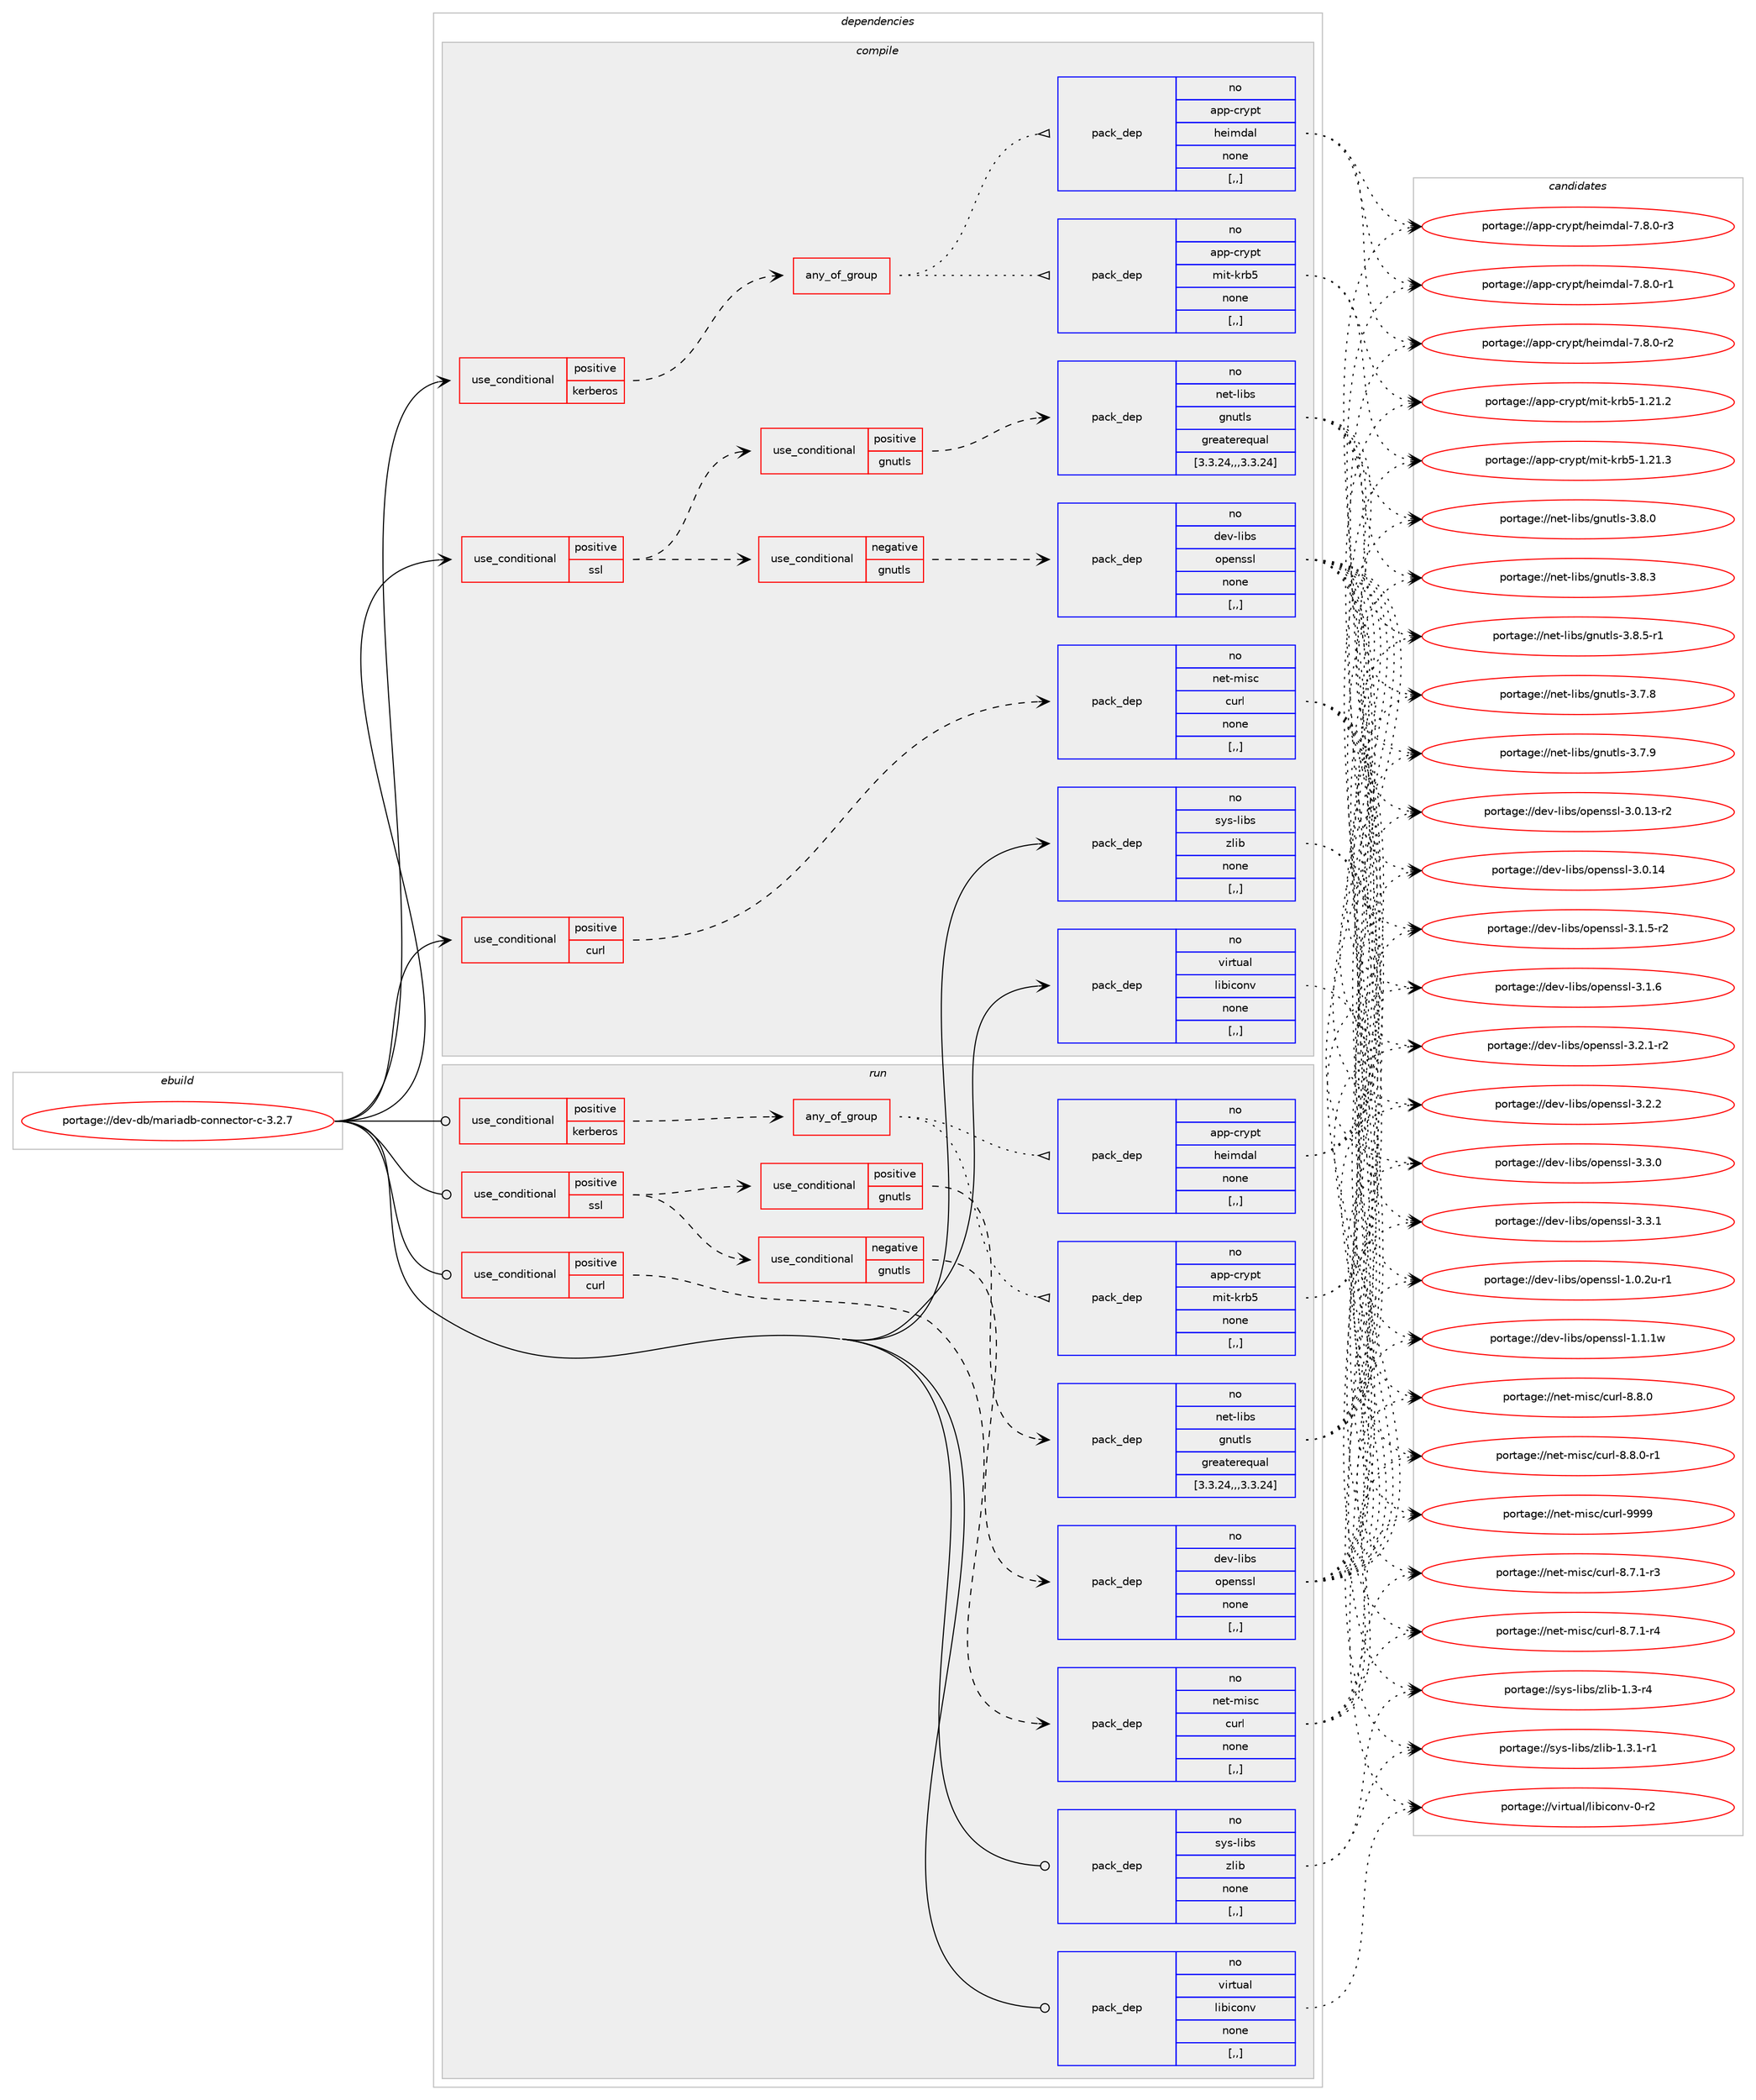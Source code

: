 digraph prolog {

# *************
# Graph options
# *************

newrank=true;
concentrate=true;
compound=true;
graph [rankdir=LR,fontname=Helvetica,fontsize=10,ranksep=1.5];#, ranksep=2.5, nodesep=0.2];
edge  [arrowhead=vee];
node  [fontname=Helvetica,fontsize=10];

# **********
# The ebuild
# **********

subgraph cluster_leftcol {
color=gray;
rank=same;
label=<<i>ebuild</i>>;
id [label="portage://dev-db/mariadb-connector-c-3.2.7", color=red, width=4, href="../dev-db/mariadb-connector-c-3.2.7.svg"];
}

# ****************
# The dependencies
# ****************

subgraph cluster_midcol {
color=gray;
label=<<i>dependencies</i>>;
subgraph cluster_compile {
fillcolor="#eeeeee";
style=filled;
label=<<i>compile</i>>;
subgraph cond17213 {
dependency65888 [label=<<TABLE BORDER="0" CELLBORDER="1" CELLSPACING="0" CELLPADDING="4"><TR><TD ROWSPAN="3" CELLPADDING="10">use_conditional</TD></TR><TR><TD>positive</TD></TR><TR><TD>curl</TD></TR></TABLE>>, shape=none, color=red];
subgraph pack47780 {
dependency65889 [label=<<TABLE BORDER="0" CELLBORDER="1" CELLSPACING="0" CELLPADDING="4" WIDTH="220"><TR><TD ROWSPAN="6" CELLPADDING="30">pack_dep</TD></TR><TR><TD WIDTH="110">no</TD></TR><TR><TD>net-misc</TD></TR><TR><TD>curl</TD></TR><TR><TD>none</TD></TR><TR><TD>[,,]</TD></TR></TABLE>>, shape=none, color=blue];
}
dependency65888:e -> dependency65889:w [weight=20,style="dashed",arrowhead="vee"];
}
id:e -> dependency65888:w [weight=20,style="solid",arrowhead="vee"];
subgraph cond17214 {
dependency65890 [label=<<TABLE BORDER="0" CELLBORDER="1" CELLSPACING="0" CELLPADDING="4"><TR><TD ROWSPAN="3" CELLPADDING="10">use_conditional</TD></TR><TR><TD>positive</TD></TR><TR><TD>kerberos</TD></TR></TABLE>>, shape=none, color=red];
subgraph any840 {
dependency65891 [label=<<TABLE BORDER="0" CELLBORDER="1" CELLSPACING="0" CELLPADDING="4"><TR><TD CELLPADDING="10">any_of_group</TD></TR></TABLE>>, shape=none, color=red];subgraph pack47781 {
dependency65892 [label=<<TABLE BORDER="0" CELLBORDER="1" CELLSPACING="0" CELLPADDING="4" WIDTH="220"><TR><TD ROWSPAN="6" CELLPADDING="30">pack_dep</TD></TR><TR><TD WIDTH="110">no</TD></TR><TR><TD>app-crypt</TD></TR><TR><TD>mit-krb5</TD></TR><TR><TD>none</TD></TR><TR><TD>[,,]</TD></TR></TABLE>>, shape=none, color=blue];
}
dependency65891:e -> dependency65892:w [weight=20,style="dotted",arrowhead="oinv"];
subgraph pack47782 {
dependency65893 [label=<<TABLE BORDER="0" CELLBORDER="1" CELLSPACING="0" CELLPADDING="4" WIDTH="220"><TR><TD ROWSPAN="6" CELLPADDING="30">pack_dep</TD></TR><TR><TD WIDTH="110">no</TD></TR><TR><TD>app-crypt</TD></TR><TR><TD>heimdal</TD></TR><TR><TD>none</TD></TR><TR><TD>[,,]</TD></TR></TABLE>>, shape=none, color=blue];
}
dependency65891:e -> dependency65893:w [weight=20,style="dotted",arrowhead="oinv"];
}
dependency65890:e -> dependency65891:w [weight=20,style="dashed",arrowhead="vee"];
}
id:e -> dependency65890:w [weight=20,style="solid",arrowhead="vee"];
subgraph cond17215 {
dependency65894 [label=<<TABLE BORDER="0" CELLBORDER="1" CELLSPACING="0" CELLPADDING="4"><TR><TD ROWSPAN="3" CELLPADDING="10">use_conditional</TD></TR><TR><TD>positive</TD></TR><TR><TD>ssl</TD></TR></TABLE>>, shape=none, color=red];
subgraph cond17216 {
dependency65895 [label=<<TABLE BORDER="0" CELLBORDER="1" CELLSPACING="0" CELLPADDING="4"><TR><TD ROWSPAN="3" CELLPADDING="10">use_conditional</TD></TR><TR><TD>positive</TD></TR><TR><TD>gnutls</TD></TR></TABLE>>, shape=none, color=red];
subgraph pack47783 {
dependency65896 [label=<<TABLE BORDER="0" CELLBORDER="1" CELLSPACING="0" CELLPADDING="4" WIDTH="220"><TR><TD ROWSPAN="6" CELLPADDING="30">pack_dep</TD></TR><TR><TD WIDTH="110">no</TD></TR><TR><TD>net-libs</TD></TR><TR><TD>gnutls</TD></TR><TR><TD>greaterequal</TD></TR><TR><TD>[3.3.24,,,3.3.24]</TD></TR></TABLE>>, shape=none, color=blue];
}
dependency65895:e -> dependency65896:w [weight=20,style="dashed",arrowhead="vee"];
}
dependency65894:e -> dependency65895:w [weight=20,style="dashed",arrowhead="vee"];
subgraph cond17217 {
dependency65897 [label=<<TABLE BORDER="0" CELLBORDER="1" CELLSPACING="0" CELLPADDING="4"><TR><TD ROWSPAN="3" CELLPADDING="10">use_conditional</TD></TR><TR><TD>negative</TD></TR><TR><TD>gnutls</TD></TR></TABLE>>, shape=none, color=red];
subgraph pack47784 {
dependency65898 [label=<<TABLE BORDER="0" CELLBORDER="1" CELLSPACING="0" CELLPADDING="4" WIDTH="220"><TR><TD ROWSPAN="6" CELLPADDING="30">pack_dep</TD></TR><TR><TD WIDTH="110">no</TD></TR><TR><TD>dev-libs</TD></TR><TR><TD>openssl</TD></TR><TR><TD>none</TD></TR><TR><TD>[,,]</TD></TR></TABLE>>, shape=none, color=blue];
}
dependency65897:e -> dependency65898:w [weight=20,style="dashed",arrowhead="vee"];
}
dependency65894:e -> dependency65897:w [weight=20,style="dashed",arrowhead="vee"];
}
id:e -> dependency65894:w [weight=20,style="solid",arrowhead="vee"];
subgraph pack47785 {
dependency65899 [label=<<TABLE BORDER="0" CELLBORDER="1" CELLSPACING="0" CELLPADDING="4" WIDTH="220"><TR><TD ROWSPAN="6" CELLPADDING="30">pack_dep</TD></TR><TR><TD WIDTH="110">no</TD></TR><TR><TD>sys-libs</TD></TR><TR><TD>zlib</TD></TR><TR><TD>none</TD></TR><TR><TD>[,,]</TD></TR></TABLE>>, shape=none, color=blue];
}
id:e -> dependency65899:w [weight=20,style="solid",arrowhead="vee"];
subgraph pack47786 {
dependency65900 [label=<<TABLE BORDER="0" CELLBORDER="1" CELLSPACING="0" CELLPADDING="4" WIDTH="220"><TR><TD ROWSPAN="6" CELLPADDING="30">pack_dep</TD></TR><TR><TD WIDTH="110">no</TD></TR><TR><TD>virtual</TD></TR><TR><TD>libiconv</TD></TR><TR><TD>none</TD></TR><TR><TD>[,,]</TD></TR></TABLE>>, shape=none, color=blue];
}
id:e -> dependency65900:w [weight=20,style="solid",arrowhead="vee"];
}
subgraph cluster_compileandrun {
fillcolor="#eeeeee";
style=filled;
label=<<i>compile and run</i>>;
}
subgraph cluster_run {
fillcolor="#eeeeee";
style=filled;
label=<<i>run</i>>;
subgraph cond17218 {
dependency65901 [label=<<TABLE BORDER="0" CELLBORDER="1" CELLSPACING="0" CELLPADDING="4"><TR><TD ROWSPAN="3" CELLPADDING="10">use_conditional</TD></TR><TR><TD>positive</TD></TR><TR><TD>curl</TD></TR></TABLE>>, shape=none, color=red];
subgraph pack47787 {
dependency65902 [label=<<TABLE BORDER="0" CELLBORDER="1" CELLSPACING="0" CELLPADDING="4" WIDTH="220"><TR><TD ROWSPAN="6" CELLPADDING="30">pack_dep</TD></TR><TR><TD WIDTH="110">no</TD></TR><TR><TD>net-misc</TD></TR><TR><TD>curl</TD></TR><TR><TD>none</TD></TR><TR><TD>[,,]</TD></TR></TABLE>>, shape=none, color=blue];
}
dependency65901:e -> dependency65902:w [weight=20,style="dashed",arrowhead="vee"];
}
id:e -> dependency65901:w [weight=20,style="solid",arrowhead="odot"];
subgraph cond17219 {
dependency65903 [label=<<TABLE BORDER="0" CELLBORDER="1" CELLSPACING="0" CELLPADDING="4"><TR><TD ROWSPAN="3" CELLPADDING="10">use_conditional</TD></TR><TR><TD>positive</TD></TR><TR><TD>kerberos</TD></TR></TABLE>>, shape=none, color=red];
subgraph any841 {
dependency65904 [label=<<TABLE BORDER="0" CELLBORDER="1" CELLSPACING="0" CELLPADDING="4"><TR><TD CELLPADDING="10">any_of_group</TD></TR></TABLE>>, shape=none, color=red];subgraph pack47788 {
dependency65905 [label=<<TABLE BORDER="0" CELLBORDER="1" CELLSPACING="0" CELLPADDING="4" WIDTH="220"><TR><TD ROWSPAN="6" CELLPADDING="30">pack_dep</TD></TR><TR><TD WIDTH="110">no</TD></TR><TR><TD>app-crypt</TD></TR><TR><TD>mit-krb5</TD></TR><TR><TD>none</TD></TR><TR><TD>[,,]</TD></TR></TABLE>>, shape=none, color=blue];
}
dependency65904:e -> dependency65905:w [weight=20,style="dotted",arrowhead="oinv"];
subgraph pack47789 {
dependency65906 [label=<<TABLE BORDER="0" CELLBORDER="1" CELLSPACING="0" CELLPADDING="4" WIDTH="220"><TR><TD ROWSPAN="6" CELLPADDING="30">pack_dep</TD></TR><TR><TD WIDTH="110">no</TD></TR><TR><TD>app-crypt</TD></TR><TR><TD>heimdal</TD></TR><TR><TD>none</TD></TR><TR><TD>[,,]</TD></TR></TABLE>>, shape=none, color=blue];
}
dependency65904:e -> dependency65906:w [weight=20,style="dotted",arrowhead="oinv"];
}
dependency65903:e -> dependency65904:w [weight=20,style="dashed",arrowhead="vee"];
}
id:e -> dependency65903:w [weight=20,style="solid",arrowhead="odot"];
subgraph cond17220 {
dependency65907 [label=<<TABLE BORDER="0" CELLBORDER="1" CELLSPACING="0" CELLPADDING="4"><TR><TD ROWSPAN="3" CELLPADDING="10">use_conditional</TD></TR><TR><TD>positive</TD></TR><TR><TD>ssl</TD></TR></TABLE>>, shape=none, color=red];
subgraph cond17221 {
dependency65908 [label=<<TABLE BORDER="0" CELLBORDER="1" CELLSPACING="0" CELLPADDING="4"><TR><TD ROWSPAN="3" CELLPADDING="10">use_conditional</TD></TR><TR><TD>positive</TD></TR><TR><TD>gnutls</TD></TR></TABLE>>, shape=none, color=red];
subgraph pack47790 {
dependency65909 [label=<<TABLE BORDER="0" CELLBORDER="1" CELLSPACING="0" CELLPADDING="4" WIDTH="220"><TR><TD ROWSPAN="6" CELLPADDING="30">pack_dep</TD></TR><TR><TD WIDTH="110">no</TD></TR><TR><TD>net-libs</TD></TR><TR><TD>gnutls</TD></TR><TR><TD>greaterequal</TD></TR><TR><TD>[3.3.24,,,3.3.24]</TD></TR></TABLE>>, shape=none, color=blue];
}
dependency65908:e -> dependency65909:w [weight=20,style="dashed",arrowhead="vee"];
}
dependency65907:e -> dependency65908:w [weight=20,style="dashed",arrowhead="vee"];
subgraph cond17222 {
dependency65910 [label=<<TABLE BORDER="0" CELLBORDER="1" CELLSPACING="0" CELLPADDING="4"><TR><TD ROWSPAN="3" CELLPADDING="10">use_conditional</TD></TR><TR><TD>negative</TD></TR><TR><TD>gnutls</TD></TR></TABLE>>, shape=none, color=red];
subgraph pack47791 {
dependency65911 [label=<<TABLE BORDER="0" CELLBORDER="1" CELLSPACING="0" CELLPADDING="4" WIDTH="220"><TR><TD ROWSPAN="6" CELLPADDING="30">pack_dep</TD></TR><TR><TD WIDTH="110">no</TD></TR><TR><TD>dev-libs</TD></TR><TR><TD>openssl</TD></TR><TR><TD>none</TD></TR><TR><TD>[,,]</TD></TR></TABLE>>, shape=none, color=blue];
}
dependency65910:e -> dependency65911:w [weight=20,style="dashed",arrowhead="vee"];
}
dependency65907:e -> dependency65910:w [weight=20,style="dashed",arrowhead="vee"];
}
id:e -> dependency65907:w [weight=20,style="solid",arrowhead="odot"];
subgraph pack47792 {
dependency65912 [label=<<TABLE BORDER="0" CELLBORDER="1" CELLSPACING="0" CELLPADDING="4" WIDTH="220"><TR><TD ROWSPAN="6" CELLPADDING="30">pack_dep</TD></TR><TR><TD WIDTH="110">no</TD></TR><TR><TD>sys-libs</TD></TR><TR><TD>zlib</TD></TR><TR><TD>none</TD></TR><TR><TD>[,,]</TD></TR></TABLE>>, shape=none, color=blue];
}
id:e -> dependency65912:w [weight=20,style="solid",arrowhead="odot"];
subgraph pack47793 {
dependency65913 [label=<<TABLE BORDER="0" CELLBORDER="1" CELLSPACING="0" CELLPADDING="4" WIDTH="220"><TR><TD ROWSPAN="6" CELLPADDING="30">pack_dep</TD></TR><TR><TD WIDTH="110">no</TD></TR><TR><TD>virtual</TD></TR><TR><TD>libiconv</TD></TR><TR><TD>none</TD></TR><TR><TD>[,,]</TD></TR></TABLE>>, shape=none, color=blue];
}
id:e -> dependency65913:w [weight=20,style="solid",arrowhead="odot"];
}
}

# **************
# The candidates
# **************

subgraph cluster_choices {
rank=same;
color=gray;
label=<<i>candidates</i>>;

subgraph choice47780 {
color=black;
nodesep=1;
choice110101116451091051159947991171141084556465546494511451 [label="portage://net-misc/curl-8.7.1-r3", color=red, width=4,href="../net-misc/curl-8.7.1-r3.svg"];
choice110101116451091051159947991171141084556465546494511452 [label="portage://net-misc/curl-8.7.1-r4", color=red, width=4,href="../net-misc/curl-8.7.1-r4.svg"];
choice11010111645109105115994799117114108455646564648 [label="portage://net-misc/curl-8.8.0", color=red, width=4,href="../net-misc/curl-8.8.0.svg"];
choice110101116451091051159947991171141084556465646484511449 [label="portage://net-misc/curl-8.8.0-r1", color=red, width=4,href="../net-misc/curl-8.8.0-r1.svg"];
choice110101116451091051159947991171141084557575757 [label="portage://net-misc/curl-9999", color=red, width=4,href="../net-misc/curl-9999.svg"];
dependency65889:e -> choice110101116451091051159947991171141084556465546494511451:w [style=dotted,weight="100"];
dependency65889:e -> choice110101116451091051159947991171141084556465546494511452:w [style=dotted,weight="100"];
dependency65889:e -> choice11010111645109105115994799117114108455646564648:w [style=dotted,weight="100"];
dependency65889:e -> choice110101116451091051159947991171141084556465646484511449:w [style=dotted,weight="100"];
dependency65889:e -> choice110101116451091051159947991171141084557575757:w [style=dotted,weight="100"];
}
subgraph choice47781 {
color=black;
nodesep=1;
choice9711211245991141211121164710910511645107114985345494650494650 [label="portage://app-crypt/mit-krb5-1.21.2", color=red, width=4,href="../app-crypt/mit-krb5-1.21.2.svg"];
choice9711211245991141211121164710910511645107114985345494650494651 [label="portage://app-crypt/mit-krb5-1.21.3", color=red, width=4,href="../app-crypt/mit-krb5-1.21.3.svg"];
dependency65892:e -> choice9711211245991141211121164710910511645107114985345494650494650:w [style=dotted,weight="100"];
dependency65892:e -> choice9711211245991141211121164710910511645107114985345494650494651:w [style=dotted,weight="100"];
}
subgraph choice47782 {
color=black;
nodesep=1;
choice97112112459911412111211647104101105109100971084555465646484511449 [label="portage://app-crypt/heimdal-7.8.0-r1", color=red, width=4,href="../app-crypt/heimdal-7.8.0-r1.svg"];
choice97112112459911412111211647104101105109100971084555465646484511450 [label="portage://app-crypt/heimdal-7.8.0-r2", color=red, width=4,href="../app-crypt/heimdal-7.8.0-r2.svg"];
choice97112112459911412111211647104101105109100971084555465646484511451 [label="portage://app-crypt/heimdal-7.8.0-r3", color=red, width=4,href="../app-crypt/heimdal-7.8.0-r3.svg"];
dependency65893:e -> choice97112112459911412111211647104101105109100971084555465646484511449:w [style=dotted,weight="100"];
dependency65893:e -> choice97112112459911412111211647104101105109100971084555465646484511450:w [style=dotted,weight="100"];
dependency65893:e -> choice97112112459911412111211647104101105109100971084555465646484511451:w [style=dotted,weight="100"];
}
subgraph choice47783 {
color=black;
nodesep=1;
choice110101116451081059811547103110117116108115455146554656 [label="portage://net-libs/gnutls-3.7.8", color=red, width=4,href="../net-libs/gnutls-3.7.8.svg"];
choice110101116451081059811547103110117116108115455146554657 [label="portage://net-libs/gnutls-3.7.9", color=red, width=4,href="../net-libs/gnutls-3.7.9.svg"];
choice110101116451081059811547103110117116108115455146564648 [label="portage://net-libs/gnutls-3.8.0", color=red, width=4,href="../net-libs/gnutls-3.8.0.svg"];
choice110101116451081059811547103110117116108115455146564651 [label="portage://net-libs/gnutls-3.8.3", color=red, width=4,href="../net-libs/gnutls-3.8.3.svg"];
choice1101011164510810598115471031101171161081154551465646534511449 [label="portage://net-libs/gnutls-3.8.5-r1", color=red, width=4,href="../net-libs/gnutls-3.8.5-r1.svg"];
dependency65896:e -> choice110101116451081059811547103110117116108115455146554656:w [style=dotted,weight="100"];
dependency65896:e -> choice110101116451081059811547103110117116108115455146554657:w [style=dotted,weight="100"];
dependency65896:e -> choice110101116451081059811547103110117116108115455146564648:w [style=dotted,weight="100"];
dependency65896:e -> choice110101116451081059811547103110117116108115455146564651:w [style=dotted,weight="100"];
dependency65896:e -> choice1101011164510810598115471031101171161081154551465646534511449:w [style=dotted,weight="100"];
}
subgraph choice47784 {
color=black;
nodesep=1;
choice1001011184510810598115471111121011101151151084549464846501174511449 [label="portage://dev-libs/openssl-1.0.2u-r1", color=red, width=4,href="../dev-libs/openssl-1.0.2u-r1.svg"];
choice100101118451081059811547111112101110115115108454946494649119 [label="portage://dev-libs/openssl-1.1.1w", color=red, width=4,href="../dev-libs/openssl-1.1.1w.svg"];
choice100101118451081059811547111112101110115115108455146484649514511450 [label="portage://dev-libs/openssl-3.0.13-r2", color=red, width=4,href="../dev-libs/openssl-3.0.13-r2.svg"];
choice10010111845108105981154711111210111011511510845514648464952 [label="portage://dev-libs/openssl-3.0.14", color=red, width=4,href="../dev-libs/openssl-3.0.14.svg"];
choice1001011184510810598115471111121011101151151084551464946534511450 [label="portage://dev-libs/openssl-3.1.5-r2", color=red, width=4,href="../dev-libs/openssl-3.1.5-r2.svg"];
choice100101118451081059811547111112101110115115108455146494654 [label="portage://dev-libs/openssl-3.1.6", color=red, width=4,href="../dev-libs/openssl-3.1.6.svg"];
choice1001011184510810598115471111121011101151151084551465046494511450 [label="portage://dev-libs/openssl-3.2.1-r2", color=red, width=4,href="../dev-libs/openssl-3.2.1-r2.svg"];
choice100101118451081059811547111112101110115115108455146504650 [label="portage://dev-libs/openssl-3.2.2", color=red, width=4,href="../dev-libs/openssl-3.2.2.svg"];
choice100101118451081059811547111112101110115115108455146514648 [label="portage://dev-libs/openssl-3.3.0", color=red, width=4,href="../dev-libs/openssl-3.3.0.svg"];
choice100101118451081059811547111112101110115115108455146514649 [label="portage://dev-libs/openssl-3.3.1", color=red, width=4,href="../dev-libs/openssl-3.3.1.svg"];
dependency65898:e -> choice1001011184510810598115471111121011101151151084549464846501174511449:w [style=dotted,weight="100"];
dependency65898:e -> choice100101118451081059811547111112101110115115108454946494649119:w [style=dotted,weight="100"];
dependency65898:e -> choice100101118451081059811547111112101110115115108455146484649514511450:w [style=dotted,weight="100"];
dependency65898:e -> choice10010111845108105981154711111210111011511510845514648464952:w [style=dotted,weight="100"];
dependency65898:e -> choice1001011184510810598115471111121011101151151084551464946534511450:w [style=dotted,weight="100"];
dependency65898:e -> choice100101118451081059811547111112101110115115108455146494654:w [style=dotted,weight="100"];
dependency65898:e -> choice1001011184510810598115471111121011101151151084551465046494511450:w [style=dotted,weight="100"];
dependency65898:e -> choice100101118451081059811547111112101110115115108455146504650:w [style=dotted,weight="100"];
dependency65898:e -> choice100101118451081059811547111112101110115115108455146514648:w [style=dotted,weight="100"];
dependency65898:e -> choice100101118451081059811547111112101110115115108455146514649:w [style=dotted,weight="100"];
}
subgraph choice47785 {
color=black;
nodesep=1;
choice11512111545108105981154712210810598454946514511452 [label="portage://sys-libs/zlib-1.3-r4", color=red, width=4,href="../sys-libs/zlib-1.3-r4.svg"];
choice115121115451081059811547122108105984549465146494511449 [label="portage://sys-libs/zlib-1.3.1-r1", color=red, width=4,href="../sys-libs/zlib-1.3.1-r1.svg"];
dependency65899:e -> choice11512111545108105981154712210810598454946514511452:w [style=dotted,weight="100"];
dependency65899:e -> choice115121115451081059811547122108105984549465146494511449:w [style=dotted,weight="100"];
}
subgraph choice47786 {
color=black;
nodesep=1;
choice1181051141161179710847108105981059911111011845484511450 [label="portage://virtual/libiconv-0-r2", color=red, width=4,href="../virtual/libiconv-0-r2.svg"];
dependency65900:e -> choice1181051141161179710847108105981059911111011845484511450:w [style=dotted,weight="100"];
}
subgraph choice47787 {
color=black;
nodesep=1;
choice110101116451091051159947991171141084556465546494511451 [label="portage://net-misc/curl-8.7.1-r3", color=red, width=4,href="../net-misc/curl-8.7.1-r3.svg"];
choice110101116451091051159947991171141084556465546494511452 [label="portage://net-misc/curl-8.7.1-r4", color=red, width=4,href="../net-misc/curl-8.7.1-r4.svg"];
choice11010111645109105115994799117114108455646564648 [label="portage://net-misc/curl-8.8.0", color=red, width=4,href="../net-misc/curl-8.8.0.svg"];
choice110101116451091051159947991171141084556465646484511449 [label="portage://net-misc/curl-8.8.0-r1", color=red, width=4,href="../net-misc/curl-8.8.0-r1.svg"];
choice110101116451091051159947991171141084557575757 [label="portage://net-misc/curl-9999", color=red, width=4,href="../net-misc/curl-9999.svg"];
dependency65902:e -> choice110101116451091051159947991171141084556465546494511451:w [style=dotted,weight="100"];
dependency65902:e -> choice110101116451091051159947991171141084556465546494511452:w [style=dotted,weight="100"];
dependency65902:e -> choice11010111645109105115994799117114108455646564648:w [style=dotted,weight="100"];
dependency65902:e -> choice110101116451091051159947991171141084556465646484511449:w [style=dotted,weight="100"];
dependency65902:e -> choice110101116451091051159947991171141084557575757:w [style=dotted,weight="100"];
}
subgraph choice47788 {
color=black;
nodesep=1;
choice9711211245991141211121164710910511645107114985345494650494650 [label="portage://app-crypt/mit-krb5-1.21.2", color=red, width=4,href="../app-crypt/mit-krb5-1.21.2.svg"];
choice9711211245991141211121164710910511645107114985345494650494651 [label="portage://app-crypt/mit-krb5-1.21.3", color=red, width=4,href="../app-crypt/mit-krb5-1.21.3.svg"];
dependency65905:e -> choice9711211245991141211121164710910511645107114985345494650494650:w [style=dotted,weight="100"];
dependency65905:e -> choice9711211245991141211121164710910511645107114985345494650494651:w [style=dotted,weight="100"];
}
subgraph choice47789 {
color=black;
nodesep=1;
choice97112112459911412111211647104101105109100971084555465646484511449 [label="portage://app-crypt/heimdal-7.8.0-r1", color=red, width=4,href="../app-crypt/heimdal-7.8.0-r1.svg"];
choice97112112459911412111211647104101105109100971084555465646484511450 [label="portage://app-crypt/heimdal-7.8.0-r2", color=red, width=4,href="../app-crypt/heimdal-7.8.0-r2.svg"];
choice97112112459911412111211647104101105109100971084555465646484511451 [label="portage://app-crypt/heimdal-7.8.0-r3", color=red, width=4,href="../app-crypt/heimdal-7.8.0-r3.svg"];
dependency65906:e -> choice97112112459911412111211647104101105109100971084555465646484511449:w [style=dotted,weight="100"];
dependency65906:e -> choice97112112459911412111211647104101105109100971084555465646484511450:w [style=dotted,weight="100"];
dependency65906:e -> choice97112112459911412111211647104101105109100971084555465646484511451:w [style=dotted,weight="100"];
}
subgraph choice47790 {
color=black;
nodesep=1;
choice110101116451081059811547103110117116108115455146554656 [label="portage://net-libs/gnutls-3.7.8", color=red, width=4,href="../net-libs/gnutls-3.7.8.svg"];
choice110101116451081059811547103110117116108115455146554657 [label="portage://net-libs/gnutls-3.7.9", color=red, width=4,href="../net-libs/gnutls-3.7.9.svg"];
choice110101116451081059811547103110117116108115455146564648 [label="portage://net-libs/gnutls-3.8.0", color=red, width=4,href="../net-libs/gnutls-3.8.0.svg"];
choice110101116451081059811547103110117116108115455146564651 [label="portage://net-libs/gnutls-3.8.3", color=red, width=4,href="../net-libs/gnutls-3.8.3.svg"];
choice1101011164510810598115471031101171161081154551465646534511449 [label="portage://net-libs/gnutls-3.8.5-r1", color=red, width=4,href="../net-libs/gnutls-3.8.5-r1.svg"];
dependency65909:e -> choice110101116451081059811547103110117116108115455146554656:w [style=dotted,weight="100"];
dependency65909:e -> choice110101116451081059811547103110117116108115455146554657:w [style=dotted,weight="100"];
dependency65909:e -> choice110101116451081059811547103110117116108115455146564648:w [style=dotted,weight="100"];
dependency65909:e -> choice110101116451081059811547103110117116108115455146564651:w [style=dotted,weight="100"];
dependency65909:e -> choice1101011164510810598115471031101171161081154551465646534511449:w [style=dotted,weight="100"];
}
subgraph choice47791 {
color=black;
nodesep=1;
choice1001011184510810598115471111121011101151151084549464846501174511449 [label="portage://dev-libs/openssl-1.0.2u-r1", color=red, width=4,href="../dev-libs/openssl-1.0.2u-r1.svg"];
choice100101118451081059811547111112101110115115108454946494649119 [label="portage://dev-libs/openssl-1.1.1w", color=red, width=4,href="../dev-libs/openssl-1.1.1w.svg"];
choice100101118451081059811547111112101110115115108455146484649514511450 [label="portage://dev-libs/openssl-3.0.13-r2", color=red, width=4,href="../dev-libs/openssl-3.0.13-r2.svg"];
choice10010111845108105981154711111210111011511510845514648464952 [label="portage://dev-libs/openssl-3.0.14", color=red, width=4,href="../dev-libs/openssl-3.0.14.svg"];
choice1001011184510810598115471111121011101151151084551464946534511450 [label="portage://dev-libs/openssl-3.1.5-r2", color=red, width=4,href="../dev-libs/openssl-3.1.5-r2.svg"];
choice100101118451081059811547111112101110115115108455146494654 [label="portage://dev-libs/openssl-3.1.6", color=red, width=4,href="../dev-libs/openssl-3.1.6.svg"];
choice1001011184510810598115471111121011101151151084551465046494511450 [label="portage://dev-libs/openssl-3.2.1-r2", color=red, width=4,href="../dev-libs/openssl-3.2.1-r2.svg"];
choice100101118451081059811547111112101110115115108455146504650 [label="portage://dev-libs/openssl-3.2.2", color=red, width=4,href="../dev-libs/openssl-3.2.2.svg"];
choice100101118451081059811547111112101110115115108455146514648 [label="portage://dev-libs/openssl-3.3.0", color=red, width=4,href="../dev-libs/openssl-3.3.0.svg"];
choice100101118451081059811547111112101110115115108455146514649 [label="portage://dev-libs/openssl-3.3.1", color=red, width=4,href="../dev-libs/openssl-3.3.1.svg"];
dependency65911:e -> choice1001011184510810598115471111121011101151151084549464846501174511449:w [style=dotted,weight="100"];
dependency65911:e -> choice100101118451081059811547111112101110115115108454946494649119:w [style=dotted,weight="100"];
dependency65911:e -> choice100101118451081059811547111112101110115115108455146484649514511450:w [style=dotted,weight="100"];
dependency65911:e -> choice10010111845108105981154711111210111011511510845514648464952:w [style=dotted,weight="100"];
dependency65911:e -> choice1001011184510810598115471111121011101151151084551464946534511450:w [style=dotted,weight="100"];
dependency65911:e -> choice100101118451081059811547111112101110115115108455146494654:w [style=dotted,weight="100"];
dependency65911:e -> choice1001011184510810598115471111121011101151151084551465046494511450:w [style=dotted,weight="100"];
dependency65911:e -> choice100101118451081059811547111112101110115115108455146504650:w [style=dotted,weight="100"];
dependency65911:e -> choice100101118451081059811547111112101110115115108455146514648:w [style=dotted,weight="100"];
dependency65911:e -> choice100101118451081059811547111112101110115115108455146514649:w [style=dotted,weight="100"];
}
subgraph choice47792 {
color=black;
nodesep=1;
choice11512111545108105981154712210810598454946514511452 [label="portage://sys-libs/zlib-1.3-r4", color=red, width=4,href="../sys-libs/zlib-1.3-r4.svg"];
choice115121115451081059811547122108105984549465146494511449 [label="portage://sys-libs/zlib-1.3.1-r1", color=red, width=4,href="../sys-libs/zlib-1.3.1-r1.svg"];
dependency65912:e -> choice11512111545108105981154712210810598454946514511452:w [style=dotted,weight="100"];
dependency65912:e -> choice115121115451081059811547122108105984549465146494511449:w [style=dotted,weight="100"];
}
subgraph choice47793 {
color=black;
nodesep=1;
choice1181051141161179710847108105981059911111011845484511450 [label="portage://virtual/libiconv-0-r2", color=red, width=4,href="../virtual/libiconv-0-r2.svg"];
dependency65913:e -> choice1181051141161179710847108105981059911111011845484511450:w [style=dotted,weight="100"];
}
}

}
